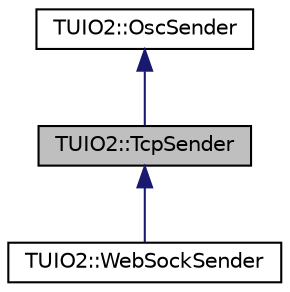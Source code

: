 digraph "TUIO2::TcpSender"
{
 // LATEX_PDF_SIZE
  edge [fontname="Helvetica",fontsize="10",labelfontname="Helvetica",labelfontsize="10"];
  node [fontname="Helvetica",fontsize="10",shape=record];
  Node1 [label="TUIO2::TcpSender",height=0.2,width=0.4,color="black", fillcolor="grey75", style="filled", fontcolor="black",tooltip=" "];
  Node2 -> Node1 [dir="back",color="midnightblue",fontsize="10",style="solid",fontname="Helvetica"];
  Node2 [label="TUIO2::OscSender",height=0.2,width=0.4,color="black", fillcolor="white", style="filled",URL="$classTUIO2_1_1OscSender.html",tooltip=" "];
  Node1 -> Node3 [dir="back",color="midnightblue",fontsize="10",style="solid",fontname="Helvetica"];
  Node3 [label="TUIO2::WebSockSender",height=0.2,width=0.4,color="black", fillcolor="white", style="filled",URL="$classTUIO2_1_1WebSockSender.html",tooltip=" "];
}
